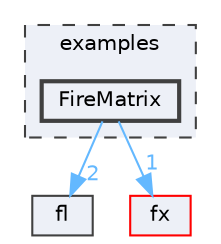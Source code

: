 digraph "/home/runner/work/FastLED/FastLED/examples/FireMatrix"
{
 // INTERACTIVE_SVG=YES
 // LATEX_PDF_SIZE
  bgcolor="transparent";
  edge [fontname=Helvetica,fontsize=10,labelfontname=Helvetica,labelfontsize=10];
  node [fontname=Helvetica,fontsize=10,shape=box,height=0.2,width=0.4];
  compound=true
  subgraph clusterdir_d28a4824dc47e487b107a5db32ef43c4 {
    graph [ bgcolor="#edf0f7", pencolor="grey25", label="examples", fontname=Helvetica,fontsize=10 style="filled,dashed", URL="dir_d28a4824dc47e487b107a5db32ef43c4.html",tooltip=""]
  dir_874aa52466291c494f7db7e1a8c97a3e [label="FireMatrix", fillcolor="#edf0f7", color="grey25", style="filled,bold", URL="dir_874aa52466291c494f7db7e1a8c97a3e.html",tooltip=""];
  }
  dir_4d1829fa9bd13d7db71e765b2707b248 [label="fl", fillcolor="#edf0f7", color="grey25", style="filled", URL="dir_4d1829fa9bd13d7db71e765b2707b248.html",tooltip=""];
  dir_acbb946b833f21b16ec30aa21c4c3a72 [label="fx", fillcolor="#edf0f7", color="red", style="filled", URL="dir_acbb946b833f21b16ec30aa21c4c3a72.html",tooltip=""];
  dir_874aa52466291c494f7db7e1a8c97a3e->dir_4d1829fa9bd13d7db71e765b2707b248 [headlabel="2", labeldistance=1.5 headhref="dir_000040_000042.html" href="dir_000040_000042.html" color="steelblue1" fontcolor="steelblue1"];
  dir_874aa52466291c494f7db7e1a8c97a3e->dir_acbb946b833f21b16ec30aa21c4c3a72 [headlabel="1", labeldistance=1.5 headhref="dir_000040_000044.html" href="dir_000040_000044.html" color="steelblue1" fontcolor="steelblue1"];
}

